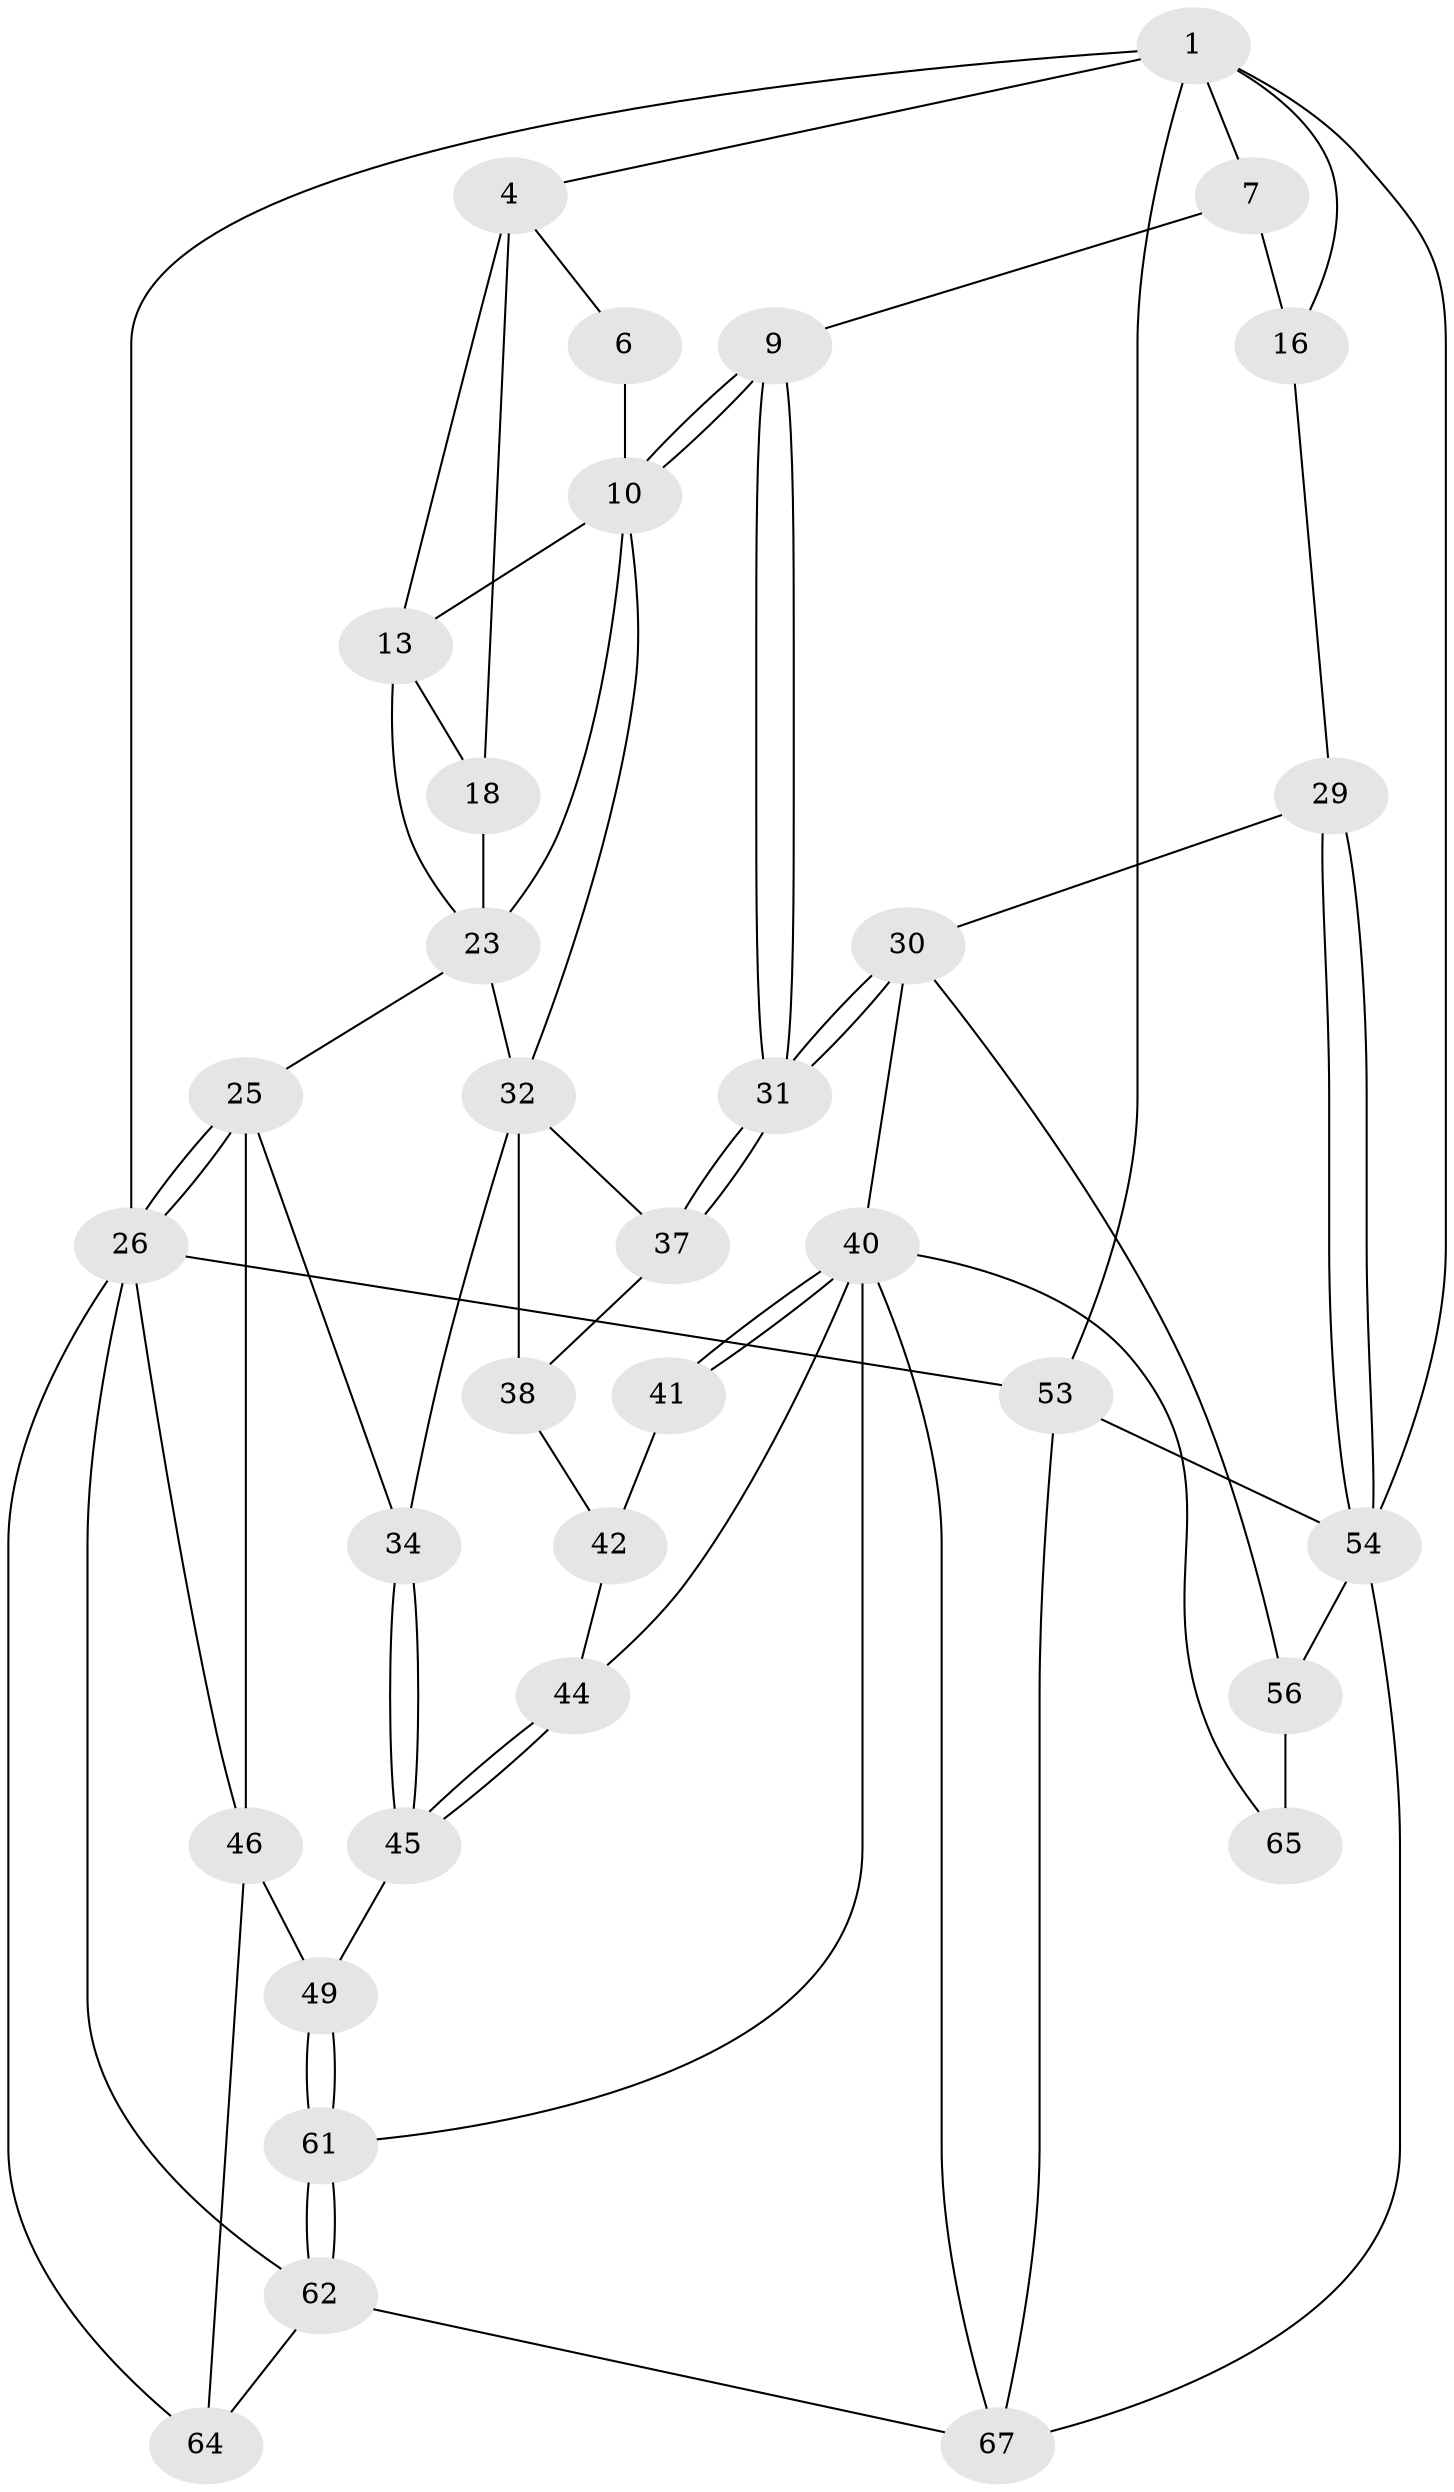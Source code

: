 // original degree distribution, {3: 0.029411764705882353, 6: 0.25, 5: 0.4411764705882353, 4: 0.27941176470588236}
// Generated by graph-tools (version 1.1) at 2025/17/03/09/25 04:17:13]
// undirected, 34 vertices, 73 edges
graph export_dot {
graph [start="1"]
  node [color=gray90,style=filled];
  1 [pos="+0.8241110589884849+0",super="+2"];
  4 [pos="+0+0",super="+5+19"];
  6 [pos="+0.7378384388972586+0"];
  7 [pos="+0.8414316917425338+0",super="+8"];
  9 [pos="+0.8272014287363173+0.2946123154039383"];
  10 [pos="+0.8050526576433603+0.28359227586565705",super="+27+11"];
  13 [pos="+0.5993069251874569+0.08097924205024135",super="+14+20"];
  16 [pos="+0.9495448111891468+0.08688817749676403",super="+17"];
  18 [pos="+0.33402007232052333+0.15337662046982284",super="+21"];
  23 [pos="+0.47896330782275726+0.3007766209687545",super="+24+28"];
  25 [pos="+0.2800956421085414+0.34338609387910385",super="+35"];
  26 [pos="+0+0.3611810912894574",super="+48"];
  29 [pos="+1+0.40899390868416263"];
  30 [pos="+0.92319324442028+0.41734978599700284",super="+39"];
  31 [pos="+0.909909446444717+0.4072226645644345"];
  32 [pos="+0.514560111435008+0.45524270517990395",super="+33+36"];
  34 [pos="+0.46424199989544396+0.5682367890694456"];
  37 [pos="+0.6556028935466598+0.4504718483269746"];
  38 [pos="+0.6199715420449234+0.5037526791888677"];
  40 [pos="+0.8547347863856429+0.5492343292348503",super="+59"];
  41 [pos="+0.7236305065355692+0.5745399094245515"];
  42 [pos="+0.6204972817171723+0.5153966119422152",super="+43"];
  44 [pos="+0.5678497328786778+0.6513609506860077"];
  45 [pos="+0.4709391071233201+0.5975497369340532"];
  46 [pos="+0.27956593048346606+0.5428376128067629",super="+47"];
  49 [pos="+0.4364170532610244+0.6275718568621671",super="+50"];
  53 [pos="+0+1"];
  54 [pos="+1+1",super="+55"];
  56 [pos="+0.8960556101123479+0.7517214551817111",super="+57"];
  61 [pos="+0.3960223812828682+0.8566623482490411"];
  62 [pos="+0.3529572156980548+0.8947762915481696",super="+63"];
  64 [pos="+0.288658831968577+0.7472277669935565"];
  65 [pos="+0.7574704766009982+0.7692749311519581"];
  67 [pos="+0.7715928540199273+1",super="+68"];
  1 -- 7;
  1 -- 16;
  1 -- 4;
  1 -- 53;
  1 -- 54;
  1 -- 26;
  4 -- 6;
  4 -- 13;
  4 -- 18 [weight=2];
  6 -- 10;
  7 -- 16 [weight=2];
  7 -- 9;
  9 -- 10;
  9 -- 10;
  9 -- 31;
  9 -- 31;
  10 -- 23;
  10 -- 13 [weight=2];
  10 -- 32;
  13 -- 18;
  13 -- 23;
  16 -- 29;
  18 -- 23;
  23 -- 25;
  23 -- 32;
  25 -- 26;
  25 -- 26;
  25 -- 34;
  25 -- 46;
  26 -- 64;
  26 -- 53;
  26 -- 62;
  26 -- 46;
  29 -- 30;
  29 -- 54;
  29 -- 54;
  30 -- 31;
  30 -- 31;
  30 -- 40;
  30 -- 56;
  31 -- 37;
  31 -- 37;
  32 -- 34;
  32 -- 38;
  32 -- 37;
  34 -- 45;
  34 -- 45;
  37 -- 38;
  38 -- 42;
  40 -- 41;
  40 -- 41;
  40 -- 65;
  40 -- 67;
  40 -- 44;
  40 -- 61;
  41 -- 42 [weight=2];
  42 -- 44;
  44 -- 45;
  44 -- 45;
  45 -- 49;
  46 -- 49 [weight=2];
  46 -- 64;
  49 -- 61;
  49 -- 61;
  53 -- 54;
  53 -- 67;
  54 -- 56;
  54 -- 67;
  56 -- 65 [weight=2];
  61 -- 62;
  61 -- 62;
  62 -- 67;
  62 -- 64;
}
